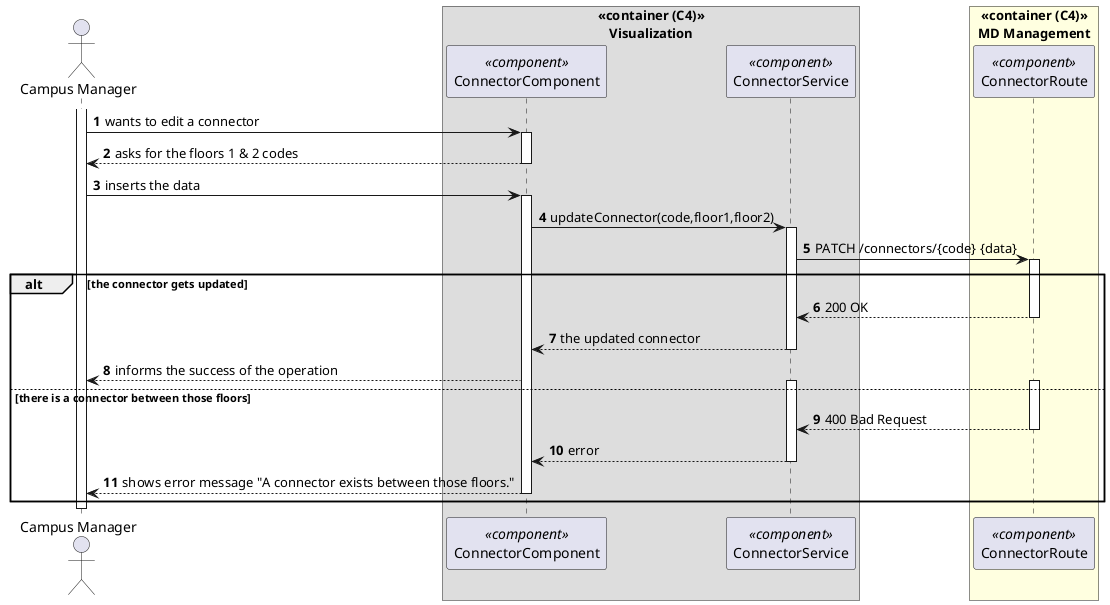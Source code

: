 @startuml process-view
autonumber
skinparam DefaultTextAlignment<<center>> center

actor CM as "Campus Manager"

box "«container (C4)»\nVisualization" <<center>>
  participant C as "ConnectorComponent" <<component>>
  participant SVC as "ConnectorService" <<component>>
end box

box "«container (C4)»\n MD Management " <<center>>#LightYellow
  participant ROUTE as "ConnectorRoute" <<component>>
end box

activate CM

CM -> C : wants to edit a connector
activate C

CM <-- C : asks for the floors 1 & 2 codes
deactivate C

CM -> C : inserts the data
activate C

C -> SVC : updateConnector(code,floor1,floor2)
activate SVC

SVC -> ROUTE : PATCH /connectors/{code}\t {data}
activate ROUTE

alt the connector gets updated
  SVC <-- ROUTE : 200 OK
  deactivate ROUTE

  C <-- SVC : the updated connector
  deactivate SVC

  CM <-- C : informs the success of the operation
else there is a connector between those floors
  activate SVC
  activate ROUTE

  SVC <-- ROUTE : 400 Bad Request
  deactivate ROUTE

  C <-- SVC : error
  deactivate SVC

  CM <-- C : shows error message "A connector exists between those floors."
  deactivate C
end

deactivate CM

@enduml
